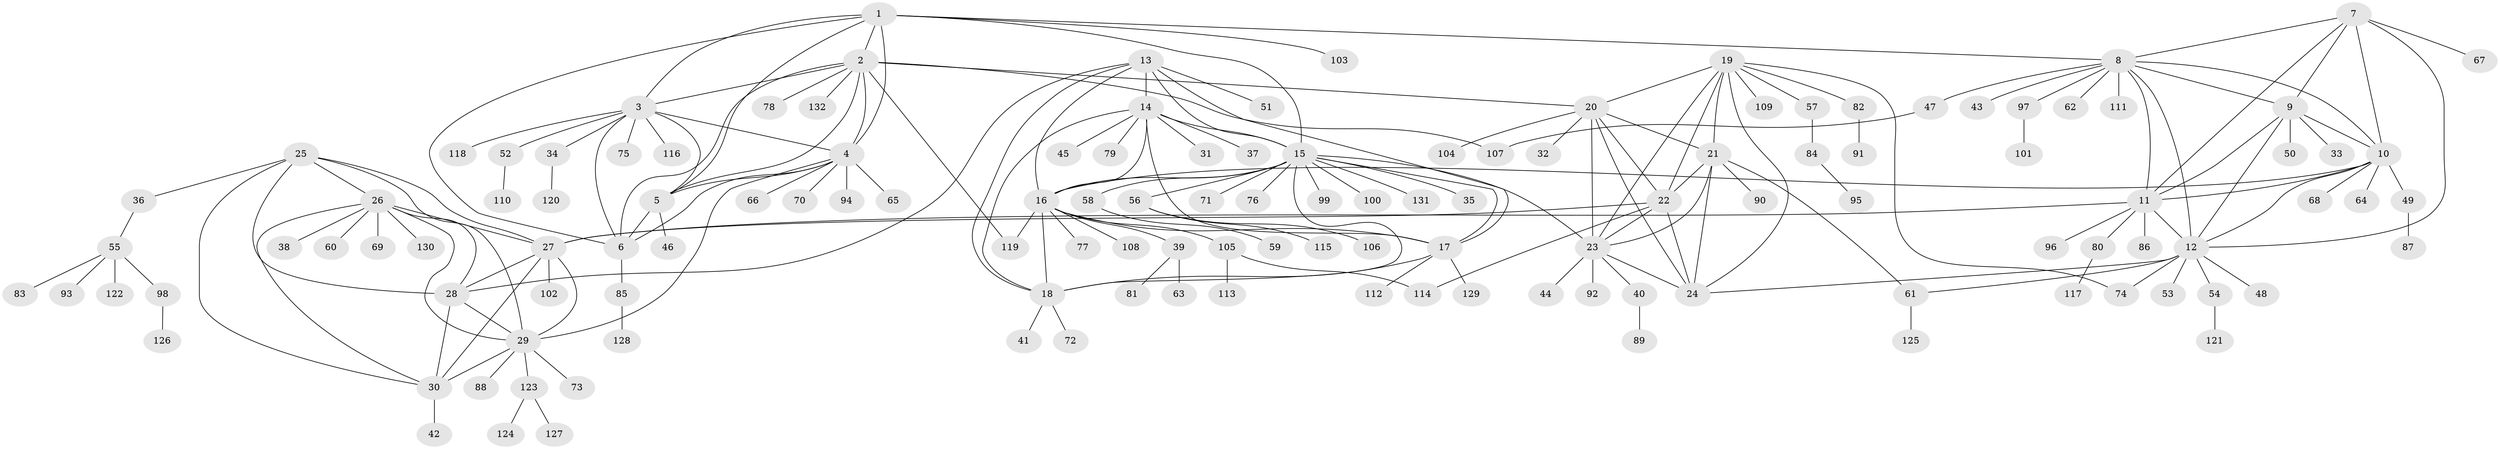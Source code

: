 // coarse degree distribution, {5: 0.021505376344086023, 6: 0.06451612903225806, 8: 0.043010752688172046, 7: 0.0967741935483871, 1: 0.6021505376344086, 2: 0.08602150537634409, 9: 0.03225806451612903, 3: 0.03225806451612903, 4: 0.010752688172043012, 13: 0.010752688172043012}
// Generated by graph-tools (version 1.1) at 2025/37/03/04/25 23:37:47]
// undirected, 132 vertices, 192 edges
graph export_dot {
  node [color=gray90,style=filled];
  1;
  2;
  3;
  4;
  5;
  6;
  7;
  8;
  9;
  10;
  11;
  12;
  13;
  14;
  15;
  16;
  17;
  18;
  19;
  20;
  21;
  22;
  23;
  24;
  25;
  26;
  27;
  28;
  29;
  30;
  31;
  32;
  33;
  34;
  35;
  36;
  37;
  38;
  39;
  40;
  41;
  42;
  43;
  44;
  45;
  46;
  47;
  48;
  49;
  50;
  51;
  52;
  53;
  54;
  55;
  56;
  57;
  58;
  59;
  60;
  61;
  62;
  63;
  64;
  65;
  66;
  67;
  68;
  69;
  70;
  71;
  72;
  73;
  74;
  75;
  76;
  77;
  78;
  79;
  80;
  81;
  82;
  83;
  84;
  85;
  86;
  87;
  88;
  89;
  90;
  91;
  92;
  93;
  94;
  95;
  96;
  97;
  98;
  99;
  100;
  101;
  102;
  103;
  104;
  105;
  106;
  107;
  108;
  109;
  110;
  111;
  112;
  113;
  114;
  115;
  116;
  117;
  118;
  119;
  120;
  121;
  122;
  123;
  124;
  125;
  126;
  127;
  128;
  129;
  130;
  131;
  132;
  1 -- 2;
  1 -- 3;
  1 -- 4;
  1 -- 5;
  1 -- 6;
  1 -- 8;
  1 -- 15;
  1 -- 103;
  2 -- 3;
  2 -- 4;
  2 -- 5;
  2 -- 6;
  2 -- 20;
  2 -- 78;
  2 -- 107;
  2 -- 119;
  2 -- 132;
  3 -- 4;
  3 -- 5;
  3 -- 6;
  3 -- 34;
  3 -- 52;
  3 -- 75;
  3 -- 116;
  3 -- 118;
  4 -- 5;
  4 -- 6;
  4 -- 29;
  4 -- 65;
  4 -- 66;
  4 -- 70;
  4 -- 94;
  5 -- 6;
  5 -- 46;
  6 -- 85;
  7 -- 8;
  7 -- 9;
  7 -- 10;
  7 -- 11;
  7 -- 12;
  7 -- 67;
  8 -- 9;
  8 -- 10;
  8 -- 11;
  8 -- 12;
  8 -- 43;
  8 -- 47;
  8 -- 62;
  8 -- 97;
  8 -- 111;
  9 -- 10;
  9 -- 11;
  9 -- 12;
  9 -- 33;
  9 -- 50;
  10 -- 11;
  10 -- 12;
  10 -- 16;
  10 -- 49;
  10 -- 64;
  10 -- 68;
  11 -- 12;
  11 -- 27;
  11 -- 80;
  11 -- 86;
  11 -- 96;
  12 -- 24;
  12 -- 48;
  12 -- 53;
  12 -- 54;
  12 -- 61;
  12 -- 74;
  13 -- 14;
  13 -- 15;
  13 -- 16;
  13 -- 17;
  13 -- 18;
  13 -- 28;
  13 -- 51;
  14 -- 15;
  14 -- 16;
  14 -- 17;
  14 -- 18;
  14 -- 31;
  14 -- 37;
  14 -- 45;
  14 -- 79;
  15 -- 16;
  15 -- 17;
  15 -- 18;
  15 -- 23;
  15 -- 35;
  15 -- 56;
  15 -- 58;
  15 -- 71;
  15 -- 76;
  15 -- 99;
  15 -- 100;
  15 -- 131;
  16 -- 17;
  16 -- 18;
  16 -- 39;
  16 -- 77;
  16 -- 105;
  16 -- 108;
  16 -- 119;
  17 -- 18;
  17 -- 112;
  17 -- 129;
  18 -- 41;
  18 -- 72;
  19 -- 20;
  19 -- 21;
  19 -- 22;
  19 -- 23;
  19 -- 24;
  19 -- 57;
  19 -- 74;
  19 -- 82;
  19 -- 109;
  20 -- 21;
  20 -- 22;
  20 -- 23;
  20 -- 24;
  20 -- 32;
  20 -- 104;
  21 -- 22;
  21 -- 23;
  21 -- 24;
  21 -- 61;
  21 -- 90;
  22 -- 23;
  22 -- 24;
  22 -- 27;
  22 -- 114;
  23 -- 24;
  23 -- 40;
  23 -- 44;
  23 -- 92;
  25 -- 26;
  25 -- 27;
  25 -- 28;
  25 -- 29;
  25 -- 30;
  25 -- 36;
  26 -- 27;
  26 -- 28;
  26 -- 29;
  26 -- 30;
  26 -- 38;
  26 -- 60;
  26 -- 69;
  26 -- 130;
  27 -- 28;
  27 -- 29;
  27 -- 30;
  27 -- 102;
  28 -- 29;
  28 -- 30;
  29 -- 30;
  29 -- 73;
  29 -- 88;
  29 -- 123;
  30 -- 42;
  34 -- 120;
  36 -- 55;
  39 -- 63;
  39 -- 81;
  40 -- 89;
  47 -- 107;
  49 -- 87;
  52 -- 110;
  54 -- 121;
  55 -- 83;
  55 -- 93;
  55 -- 98;
  55 -- 122;
  56 -- 106;
  56 -- 115;
  57 -- 84;
  58 -- 59;
  61 -- 125;
  80 -- 117;
  82 -- 91;
  84 -- 95;
  85 -- 128;
  97 -- 101;
  98 -- 126;
  105 -- 113;
  105 -- 114;
  123 -- 124;
  123 -- 127;
}
